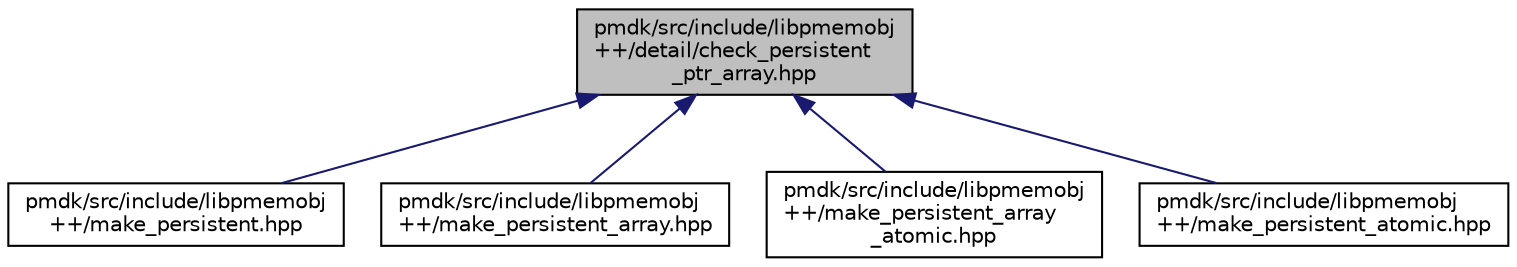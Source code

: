 digraph "pmdk/src/include/libpmemobj++/detail/check_persistent_ptr_array.hpp"
{
  edge [fontname="Helvetica",fontsize="10",labelfontname="Helvetica",labelfontsize="10"];
  node [fontname="Helvetica",fontsize="10",shape=record];
  Node1 [label="pmdk/src/include/libpmemobj\l++/detail/check_persistent\l_ptr_array.hpp",height=0.2,width=0.4,color="black", fillcolor="grey75", style="filled", fontcolor="black"];
  Node1 -> Node2 [dir="back",color="midnightblue",fontsize="10",style="solid",fontname="Helvetica"];
  Node2 [label="pmdk/src/include/libpmemobj\l++/make_persistent.hpp",height=0.2,width=0.4,color="black", fillcolor="white", style="filled",URL="$make__persistent_8hpp.html",tooltip="Persistent_ptr transactional allocation functions for objects. "];
  Node1 -> Node3 [dir="back",color="midnightblue",fontsize="10",style="solid",fontname="Helvetica"];
  Node3 [label="pmdk/src/include/libpmemobj\l++/make_persistent_array.hpp",height=0.2,width=0.4,color="black", fillcolor="white", style="filled",URL="$make__persistent__array_8hpp.html",tooltip="Persistent_ptr allocation functions for arrays. "];
  Node1 -> Node4 [dir="back",color="midnightblue",fontsize="10",style="solid",fontname="Helvetica"];
  Node4 [label="pmdk/src/include/libpmemobj\l++/make_persistent_array\l_atomic.hpp",height=0.2,width=0.4,color="black", fillcolor="white", style="filled",URL="$make__persistent__array__atomic_8hpp.html",tooltip="Atomic persistent_ptr allocation functions for arrays. "];
  Node1 -> Node5 [dir="back",color="midnightblue",fontsize="10",style="solid",fontname="Helvetica"];
  Node5 [label="pmdk/src/include/libpmemobj\l++/make_persistent_atomic.hpp",height=0.2,width=0.4,color="black", fillcolor="white", style="filled",URL="$make__persistent__atomic_8hpp.html",tooltip="Persistent_ptr atomic allocation functions for objects. "];
}
